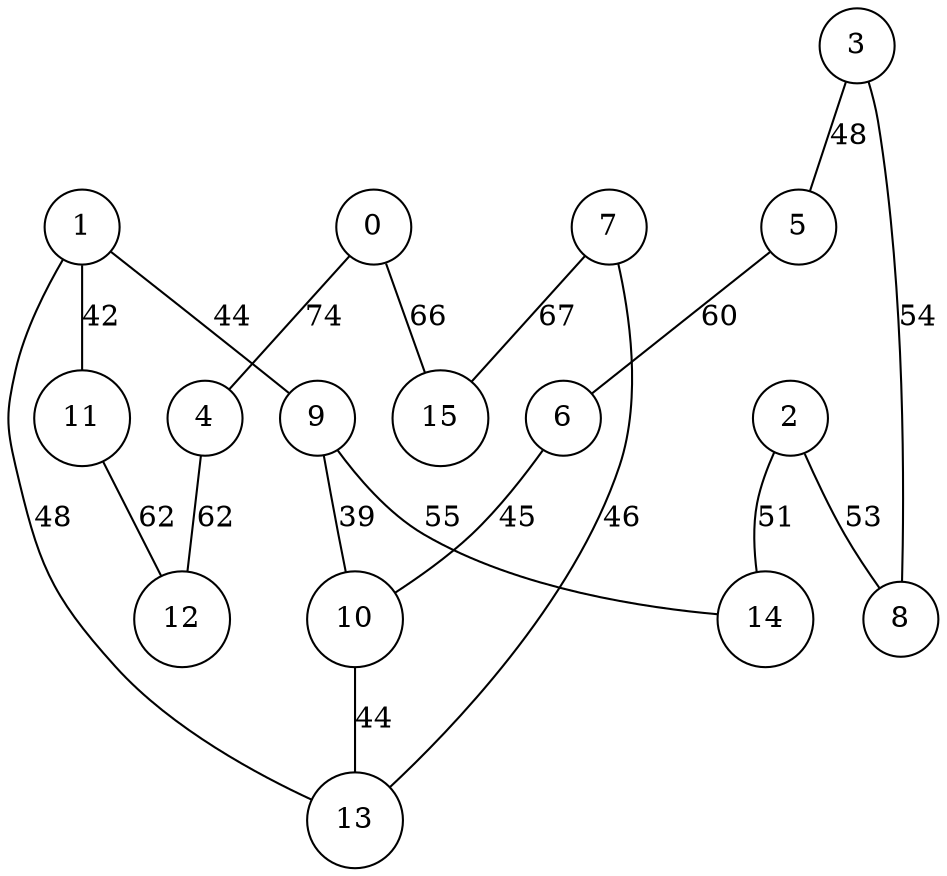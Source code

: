 graph qubit_interaction_graph {
    node [shape=circle];
    0 -- 4 [label=74];
    0 -- 15 [label=66];
    1 -- 9 [label=44];
    1 -- 13 [label=48];
    1 -- 11 [label=42];
    2 -- 14 [label=51];
    2 -- 8 [label=53];
    3 -- 5 [label=48];
    3 -- 8 [label=54];
    4 -- 12 [label=62];
    5 -- 6 [label=60];
    6 -- 10 [label=45];
    7 -- 13 [label=46];
    7 -- 15 [label=67];
    9 -- 14 [label=55];
    9 -- 10 [label=39];
    10 -- 13 [label=44];
    11 -- 12 [label=62];
}